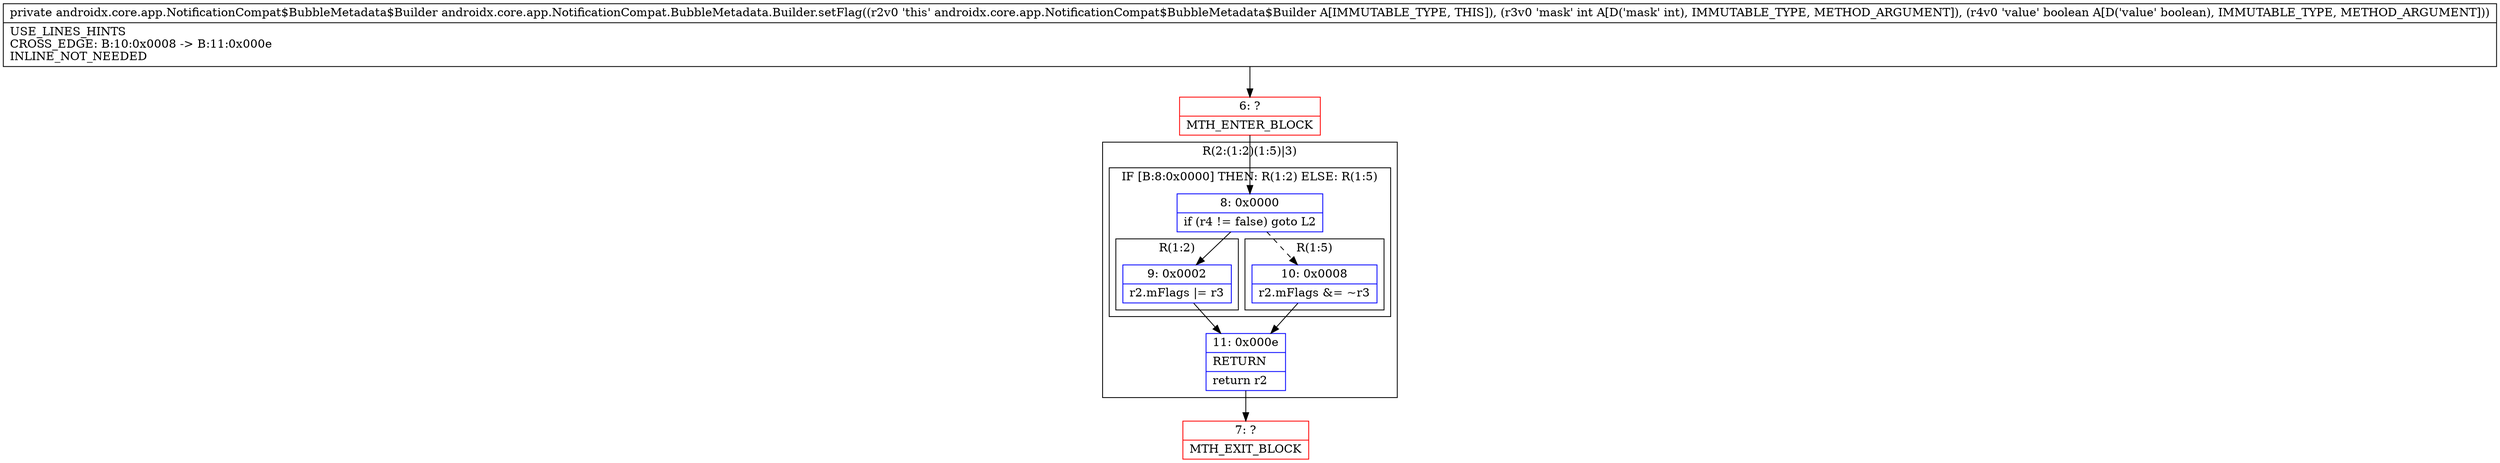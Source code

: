 digraph "CFG forandroidx.core.app.NotificationCompat.BubbleMetadata.Builder.setFlag(IZ)Landroidx\/core\/app\/NotificationCompat$BubbleMetadata$Builder;" {
subgraph cluster_Region_390974763 {
label = "R(2:(1:2)(1:5)|3)";
node [shape=record,color=blue];
subgraph cluster_IfRegion_1946306499 {
label = "IF [B:8:0x0000] THEN: R(1:2) ELSE: R(1:5)";
node [shape=record,color=blue];
Node_8 [shape=record,label="{8\:\ 0x0000|if (r4 != false) goto L2\l}"];
subgraph cluster_Region_1508961642 {
label = "R(1:2)";
node [shape=record,color=blue];
Node_9 [shape=record,label="{9\:\ 0x0002|r2.mFlags \|= r3\l}"];
}
subgraph cluster_Region_613177982 {
label = "R(1:5)";
node [shape=record,color=blue];
Node_10 [shape=record,label="{10\:\ 0x0008|r2.mFlags &= ~r3\l}"];
}
}
Node_11 [shape=record,label="{11\:\ 0x000e|RETURN\l|return r2\l}"];
}
Node_6 [shape=record,color=red,label="{6\:\ ?|MTH_ENTER_BLOCK\l}"];
Node_7 [shape=record,color=red,label="{7\:\ ?|MTH_EXIT_BLOCK\l}"];
MethodNode[shape=record,label="{private androidx.core.app.NotificationCompat$BubbleMetadata$Builder androidx.core.app.NotificationCompat.BubbleMetadata.Builder.setFlag((r2v0 'this' androidx.core.app.NotificationCompat$BubbleMetadata$Builder A[IMMUTABLE_TYPE, THIS]), (r3v0 'mask' int A[D('mask' int), IMMUTABLE_TYPE, METHOD_ARGUMENT]), (r4v0 'value' boolean A[D('value' boolean), IMMUTABLE_TYPE, METHOD_ARGUMENT]))  | USE_LINES_HINTS\lCROSS_EDGE: B:10:0x0008 \-\> B:11:0x000e\lINLINE_NOT_NEEDED\l}"];
MethodNode -> Node_6;Node_8 -> Node_9;
Node_8 -> Node_10[style=dashed];
Node_9 -> Node_11;
Node_10 -> Node_11;
Node_11 -> Node_7;
Node_6 -> Node_8;
}

